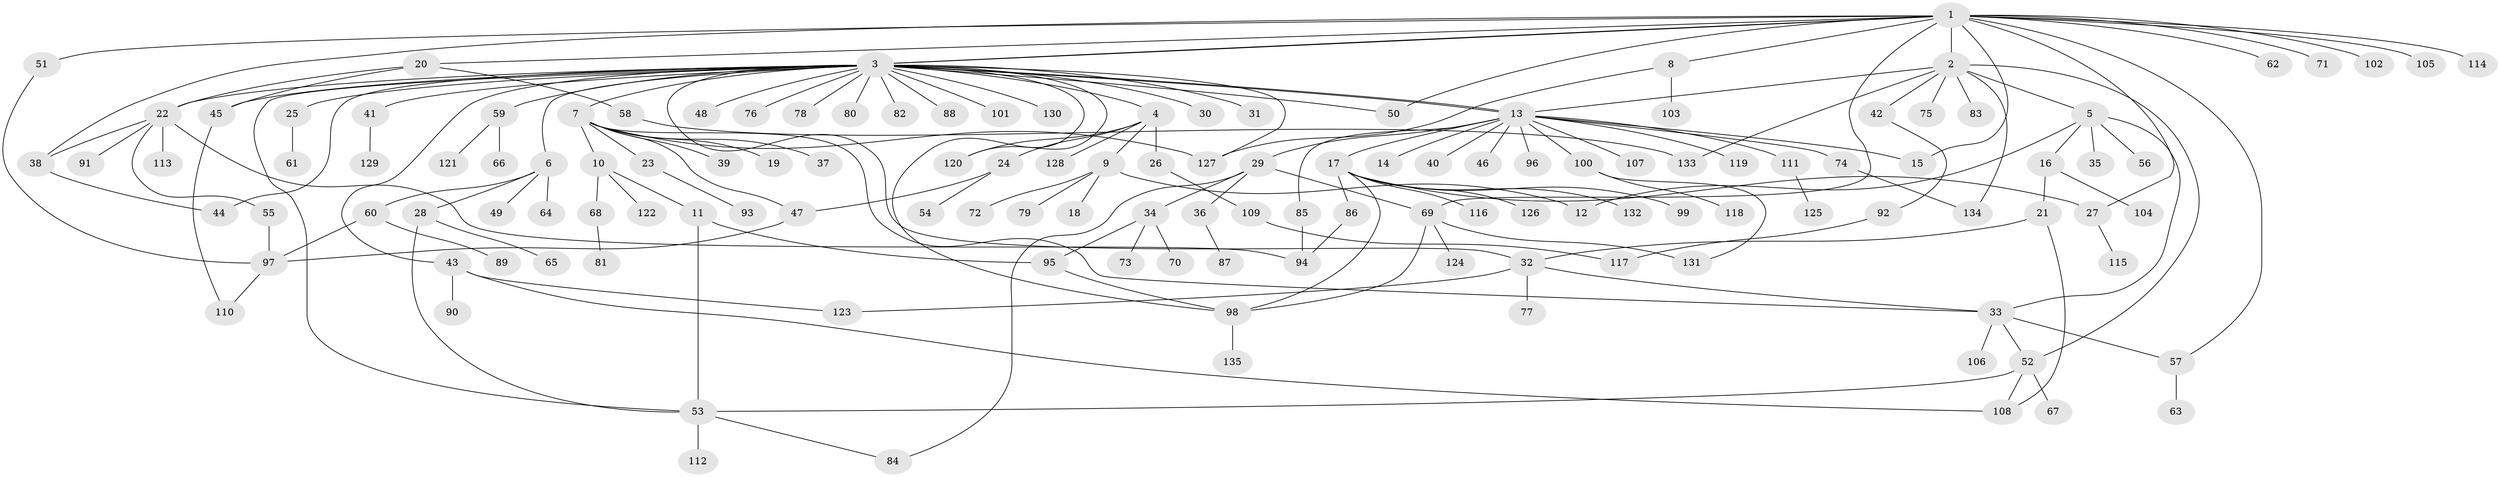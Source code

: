 // coarse degree distribution, {20: 0.010638297872340425, 1: 0.6382978723404256, 2: 0.20212765957446807, 10: 0.02127659574468085, 3: 0.0425531914893617, 17: 0.010638297872340425, 8: 0.010638297872340425, 5: 0.031914893617021274, 23: 0.010638297872340425, 6: 0.010638297872340425, 9: 0.010638297872340425}
// Generated by graph-tools (version 1.1) at 2025/51/03/04/25 21:51:36]
// undirected, 135 vertices, 176 edges
graph export_dot {
graph [start="1"]
  node [color=gray90,style=filled];
  1;
  2;
  3;
  4;
  5;
  6;
  7;
  8;
  9;
  10;
  11;
  12;
  13;
  14;
  15;
  16;
  17;
  18;
  19;
  20;
  21;
  22;
  23;
  24;
  25;
  26;
  27;
  28;
  29;
  30;
  31;
  32;
  33;
  34;
  35;
  36;
  37;
  38;
  39;
  40;
  41;
  42;
  43;
  44;
  45;
  46;
  47;
  48;
  49;
  50;
  51;
  52;
  53;
  54;
  55;
  56;
  57;
  58;
  59;
  60;
  61;
  62;
  63;
  64;
  65;
  66;
  67;
  68;
  69;
  70;
  71;
  72;
  73;
  74;
  75;
  76;
  77;
  78;
  79;
  80;
  81;
  82;
  83;
  84;
  85;
  86;
  87;
  88;
  89;
  90;
  91;
  92;
  93;
  94;
  95;
  96;
  97;
  98;
  99;
  100;
  101;
  102;
  103;
  104;
  105;
  106;
  107;
  108;
  109;
  110;
  111;
  112;
  113;
  114;
  115;
  116;
  117;
  118;
  119;
  120;
  121;
  122;
  123;
  124;
  125;
  126;
  127;
  128;
  129;
  130;
  131;
  132;
  133;
  134;
  135;
  1 -- 2;
  1 -- 3;
  1 -- 3;
  1 -- 8;
  1 -- 15;
  1 -- 20;
  1 -- 27;
  1 -- 38;
  1 -- 50;
  1 -- 51;
  1 -- 57;
  1 -- 62;
  1 -- 69;
  1 -- 71;
  1 -- 102;
  1 -- 105;
  1 -- 114;
  2 -- 5;
  2 -- 13;
  2 -- 42;
  2 -- 52;
  2 -- 75;
  2 -- 83;
  2 -- 133;
  2 -- 134;
  3 -- 4;
  3 -- 6;
  3 -- 7;
  3 -- 13;
  3 -- 13;
  3 -- 22;
  3 -- 25;
  3 -- 30;
  3 -- 31;
  3 -- 32;
  3 -- 41;
  3 -- 43;
  3 -- 44;
  3 -- 45;
  3 -- 48;
  3 -- 50;
  3 -- 53;
  3 -- 59;
  3 -- 76;
  3 -- 78;
  3 -- 80;
  3 -- 82;
  3 -- 88;
  3 -- 98;
  3 -- 101;
  3 -- 120;
  3 -- 127;
  3 -- 130;
  4 -- 9;
  4 -- 24;
  4 -- 26;
  4 -- 120;
  4 -- 128;
  5 -- 12;
  5 -- 16;
  5 -- 33;
  5 -- 35;
  5 -- 56;
  6 -- 28;
  6 -- 49;
  6 -- 60;
  6 -- 64;
  7 -- 10;
  7 -- 19;
  7 -- 23;
  7 -- 33;
  7 -- 37;
  7 -- 39;
  7 -- 47;
  7 -- 127;
  8 -- 103;
  8 -- 127;
  9 -- 12;
  9 -- 18;
  9 -- 72;
  9 -- 79;
  10 -- 11;
  10 -- 68;
  10 -- 122;
  11 -- 53;
  11 -- 95;
  13 -- 14;
  13 -- 15;
  13 -- 17;
  13 -- 29;
  13 -- 40;
  13 -- 46;
  13 -- 74;
  13 -- 85;
  13 -- 96;
  13 -- 100;
  13 -- 107;
  13 -- 111;
  13 -- 119;
  16 -- 21;
  16 -- 104;
  17 -- 27;
  17 -- 86;
  17 -- 98;
  17 -- 99;
  17 -- 116;
  17 -- 126;
  17 -- 132;
  20 -- 22;
  20 -- 45;
  20 -- 58;
  21 -- 32;
  21 -- 108;
  22 -- 38;
  22 -- 55;
  22 -- 91;
  22 -- 94;
  22 -- 113;
  23 -- 93;
  24 -- 47;
  24 -- 54;
  25 -- 61;
  26 -- 109;
  27 -- 115;
  28 -- 53;
  28 -- 65;
  29 -- 34;
  29 -- 36;
  29 -- 69;
  29 -- 84;
  32 -- 33;
  32 -- 77;
  32 -- 123;
  33 -- 52;
  33 -- 57;
  33 -- 106;
  34 -- 70;
  34 -- 73;
  34 -- 95;
  36 -- 87;
  38 -- 44;
  41 -- 129;
  42 -- 92;
  43 -- 90;
  43 -- 108;
  43 -- 123;
  45 -- 110;
  47 -- 97;
  51 -- 97;
  52 -- 53;
  52 -- 67;
  52 -- 108;
  53 -- 84;
  53 -- 112;
  55 -- 97;
  57 -- 63;
  58 -- 133;
  59 -- 66;
  59 -- 121;
  60 -- 89;
  60 -- 97;
  68 -- 81;
  69 -- 98;
  69 -- 124;
  69 -- 131;
  74 -- 134;
  85 -- 94;
  86 -- 94;
  92 -- 117;
  95 -- 98;
  97 -- 110;
  98 -- 135;
  100 -- 118;
  100 -- 131;
  109 -- 117;
  111 -- 125;
}

